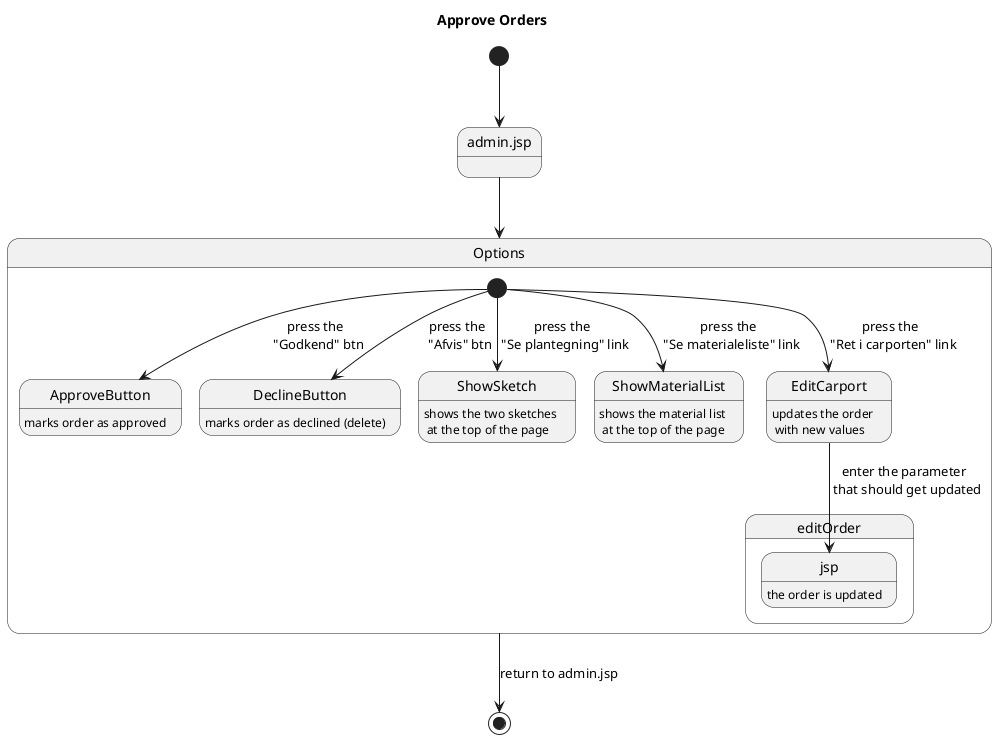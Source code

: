 @startuml

Title Approve Orders
State StartPage

[*] --> StartPage
StartPage --> Options
state Options {
[*] --> ApproveButton : press the \n "Godkend" btn
ApproveButton : marks order as approved

[*] --> DeclineButton : press the \n "Afvis" btn
DeclineButton : marks order as declined (delete)

[*] --> ShowSketch : press the \n "Se plantegning" link
ShowSketch : shows the two sketches \n at the top of the page

[*] --> ShowMaterialList : press the \n "Se materialeliste" link
ShowMaterialList : shows the material list \n at the top of the page

[*] --> EditCarport : press the \n "Ret i carporten" link
EditCarport : updates the order \n with new values
EditCarport --> editOrder.jsp : enter the parameter \n that should get updated
editOrder.jsp : the order is updated

}

Options --> [*] : return to admin.jsp

state "admin.jsp" as StartPage

@enduml